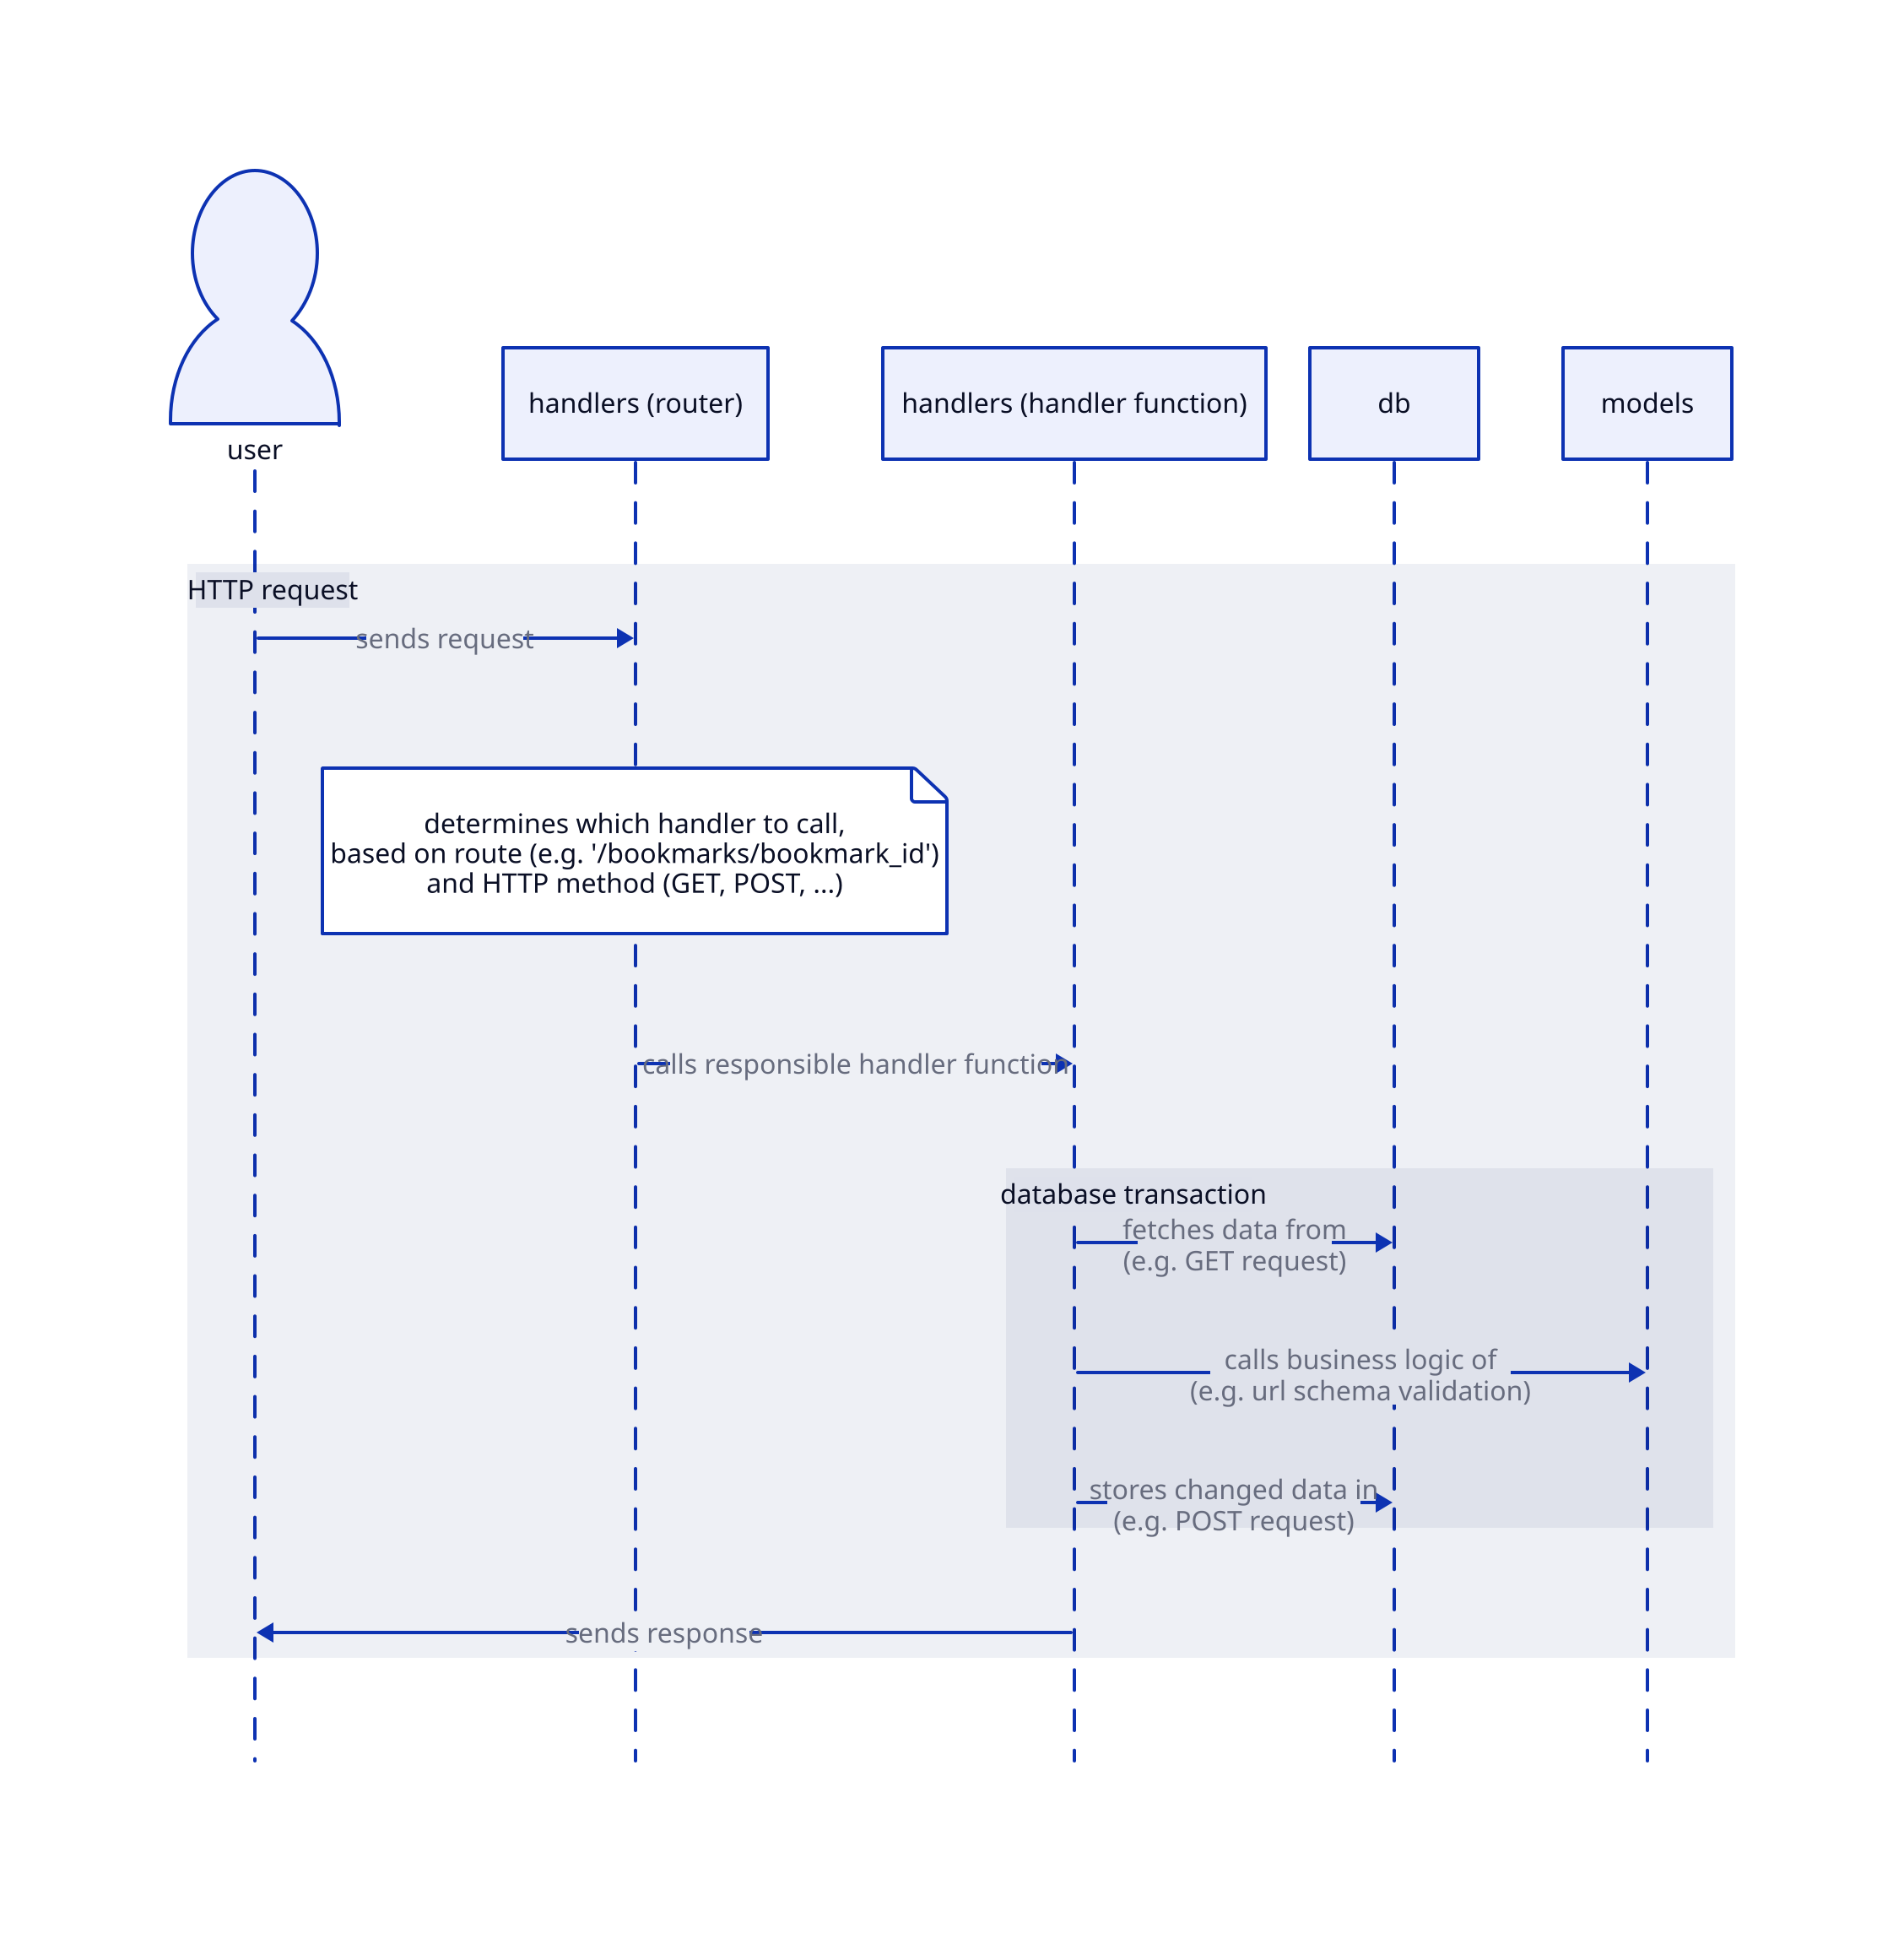 shape: sequence_diagram

user.shape: person
router: handlers (router)
handler: handlers (handler function)
db
models

HTTP request: {
  user -> router: sends request

  router.routing: "determines which handler to call,\nbased on route (e.g. '/bookmarks/bookmark_id')\nand HTTP method (GET, POST, ...)"

  router -> handler: calls responsible handler function

  database transaction: {
    handler -> db: |md
      fetches data from
      (e.g. GET request)
    |

    handler -> models: |md
      calls business logic of
      (e.g. url schema validation)
    |

    handler -> db: |md
      stores changed data in
      (e.g. POST request)
    |
  }

  handler -> user: sends response
}

